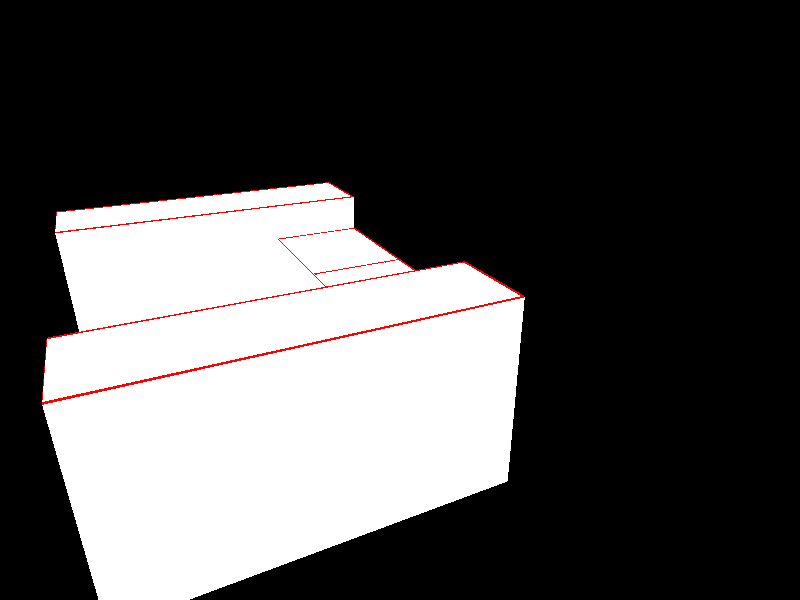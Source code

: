 #declare RoomWidth = 632;
#declare RoomLength = 1016;
#declare RoomHeight = 335;

#declare HalfRoomWidth = RoomWidth/2;
#declare HalfRoomLength = RoomLength/2;
#declare SeatedEyeHeight = 112;


#declare CenterSeated = <HalfRoomWidth,SeatedEyeHeight, HalfRoomLength>;
#declare CenterCeiling = <HalfRoomWidth,RoomHeight, HalfRoomLength>;
#declare Margret = <HalfRoomWidth,SeatedEyeHeight, 40>;
#declare Justin = <HalfRoomWidth, SeatedEyeHeight, RoomLength>;
#declare CouchLook = <35,25,0>;
#declare CameraPosCouchLook = CouchLook + <-150,75,75>;
#declare CloseUpOnOrigin = <10,10,-50>;
#declare FarLookOrigin = <10,10,-75>;
#declare TopLookOrigin = <10, 75,0>; 

#declare DoorWidth = 91;
#declare DoorHeight = 236;
#declare DoorDepth = 16;
#declare DoorDistanceFromRightWall = 188;
#declare DoorwayCutout = box{
    <0,0,-DoorDepth/2>
    <DoorWidth,DoorHeight,DoorDepth/2>
    translate <RoomWidth-DoorDistanceFromRightWall,0,RoomLength>
}


#declare CATLab = box{
    <0,0,0>
    <RoomWidth, RoomHeight, RoomLength>  
    texture{
        pigment{ 
            rgb <0,0,1>
        }
    }
}

#declare WindowHeight = 150.5;
#declare WindowDistanceFromGround = 89;
#declare Windows = box{
    <0,0,-DoorDepth>
    <RoomWidth, WindowHeight, DoorDepth>
    translate <0,WindowDistanceFromGround,0>
}

#declare ArmRestLength = 89;
#declare ArmRestHeight = 49;
#declare ArmRestWidth = 23.5;
#declare BottomCushionWidth = 35;
#declare BottomCushionLength = 27;
#declare BottomCushionHeight = 15;
#declare SeatBackHeight = 65;
#declare BackCushionHeight = 38;
#declare FrameBottomHeight = 23;
#declare CouchTexture = texture{
        pigment{ 
            rgb <1,1,1>
        }
    }
#declare PipingTexture = texture{
        pigment{ 
            rgb <1,0,0>
        }
    }

#declare BottomCushion = merge{ 
    //Body
    box{
        <0,0,0>
        <BottomCushionWidth,BottomCushionHeight,BottomCushionLength> 
        texture{CouchTexture}
    }
    //Piping
    box {
        <0,BottomCushionHeight,0>
        <.3,BottomCushionHeight+.3,BottomCushionLength>
        texture{PipingTexture}
    }
    box {
        <0,BottomCushionHeight,0>
        <BottomCushionWidth,BottomCushionHeight+.3,.3>
        texture{PipingTexture}
    }
    box {
        <BottomCushionWidth,BottomCushionHeight,0>
        <BottomCushionWidth,BottomCushionHeight+.3,BottomCushionLength>
        texture{PipingTexture}
    }
    box {
        <0,BottomCushionHeight,BottomCushionLength>
        <BottomCushionWidth,BottomCushionHeight+.3,BottomCushionLength>
        texture{PipingTexture}
    }
}
#declare BothBottomCushions = merge{
    object{BottomCushion}
    object{
        BottomCushion
        translate<BottomCushionWidth,0,0>
    }
}
#declare ArmRest = merge{
    //Body
    box {
        <0,0,0>
        <ArmRestWidth,ArmRestHeight,ArmRestLength>
        texture{CouchTexture}
    }
    //Piping
    box {
        <0,ArmRestHeight,0>
        <.3,ArmRestHeight+.3,ArmRestLength>
        texture{PipingTexture}
    }
    box {
        <0,ArmRestHeight,0>
        <ArmRestWidth,ArmRestHeight+.3,.3>
        texture{PipingTexture}
    }
    box {
        <ArmRestWidth,ArmRestHeight,0>
        <ArmRestWidth,ArmRestHeight+.3,ArmRestLength>
        texture{PipingTexture}
    }
    box {
        <0,ArmRestHeight,ArmRestLength>
        <ArmRestWidth,ArmRestHeight+.3,ArmRestLength>
        texture{PipingTexture}
    }
}
#declare CouchFrameBottom = box{
    <0,0,0>
    <BottomCushionWidth,FrameBottomHeight,2*BottomCushionLength>
}    


camera{
    location CameraPosCouchLook
    look_at CouchLook
}

light_source{
    CenterCeiling
    rgb<1,1,1>        
}
light_source{
    <0,200,0>
    rgb<1,1,1>
}

    object{BothBottomCushions
        translate <0,FrameBottomHeight,0>
    }
    object{ArmRest
        translate<-ArmRestWidth,0,0>
    }
    object{ArmRest
        translate<2*BottomCushionWidth,0,0>
    } 

/*difference{ 
    object{
        CATLab
        scale 1.001
    }
    object{CATLab}
    object{DoorwayCutout}
    object{Windows}
} */


